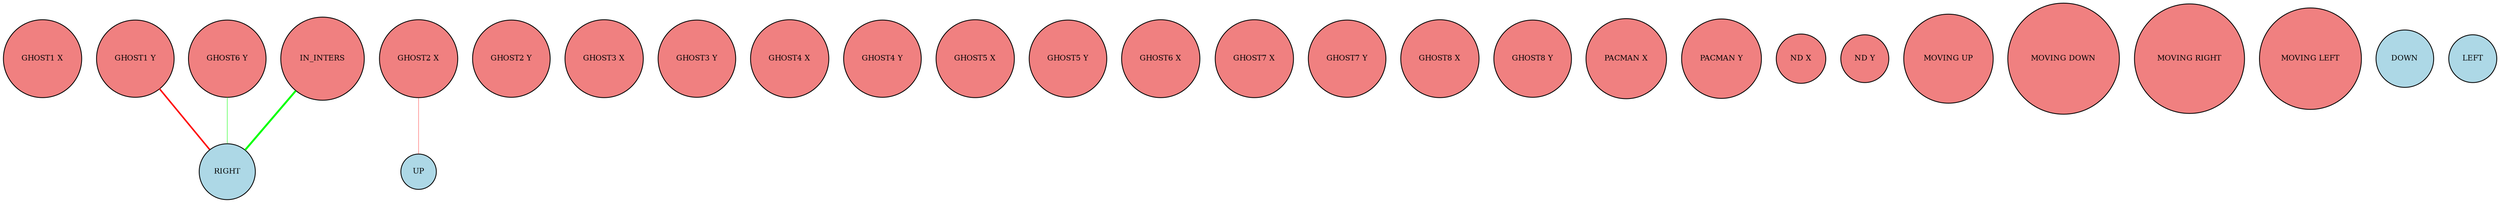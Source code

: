 digraph {
	node [bgcolor=black fontsize=9 height=0.2 shape=circle width=0.2]
	"GHOST1 X" [fillcolor=lightcoral shape=circle style=filled]
	"GHOST1 Y" [fillcolor=lightcoral shape=circle style=filled]
	"GHOST2 X" [fillcolor=lightcoral shape=circle style=filled]
	"GHOST2 Y" [fillcolor=lightcoral shape=circle style=filled]
	"GHOST3 X" [fillcolor=lightcoral shape=circle style=filled]
	"GHOST3 Y" [fillcolor=lightcoral shape=circle style=filled]
	"GHOST4 X" [fillcolor=lightcoral shape=circle style=filled]
	"GHOST4 Y" [fillcolor=lightcoral shape=circle style=filled]
	"GHOST5 X" [fillcolor=lightcoral shape=circle style=filled]
	"GHOST5 Y" [fillcolor=lightcoral shape=circle style=filled]
	"GHOST6 X" [fillcolor=lightcoral shape=circle style=filled]
	"GHOST6 Y" [fillcolor=lightcoral shape=circle style=filled]
	"GHOST7 X" [fillcolor=lightcoral shape=circle style=filled]
	"GHOST7 Y" [fillcolor=lightcoral shape=circle style=filled]
	"GHOST8 X" [fillcolor=lightcoral shape=circle style=filled]
	"GHOST8 Y" [fillcolor=lightcoral shape=circle style=filled]
	"PACMAN X" [fillcolor=lightcoral shape=circle style=filled]
	"PACMAN Y" [fillcolor=lightcoral shape=circle style=filled]
	"ND X" [fillcolor=lightcoral shape=circle style=filled]
	"ND Y" [fillcolor=lightcoral shape=circle style=filled]
	IN_INTERS [fillcolor=lightcoral shape=circle style=filled]
	"MOVING UP" [fillcolor=lightcoral shape=circle style=filled]
	"MOVING DOWN" [fillcolor=lightcoral shape=circle style=filled]
	"MOVING RIGHT" [fillcolor=lightcoral shape=circle style=filled]
	"MOVING LEFT" [fillcolor=lightcoral shape=circle style=filled]
	UP [fillcolor=lightblue style=filled]
	DOWN [fillcolor=lightblue style=filled]
	RIGHT [fillcolor=lightblue style=filled]
	LEFT [fillcolor=lightblue style=filled]
	IN_INTERS -> RIGHT [arrowhead=none color=green penwidth=2.308575937507604 style=solid]
	"GHOST2 X" -> UP [arrowhead=none color=red penwidth=0.3443983739191874 style=solid]
	"GHOST6 Y" -> RIGHT [arrowhead=none color=green penwidth=0.47873174562090637 style=solid]
	"GHOST1 Y" -> RIGHT [arrowhead=none color=red penwidth=1.8182375558106294 style=solid]
}
